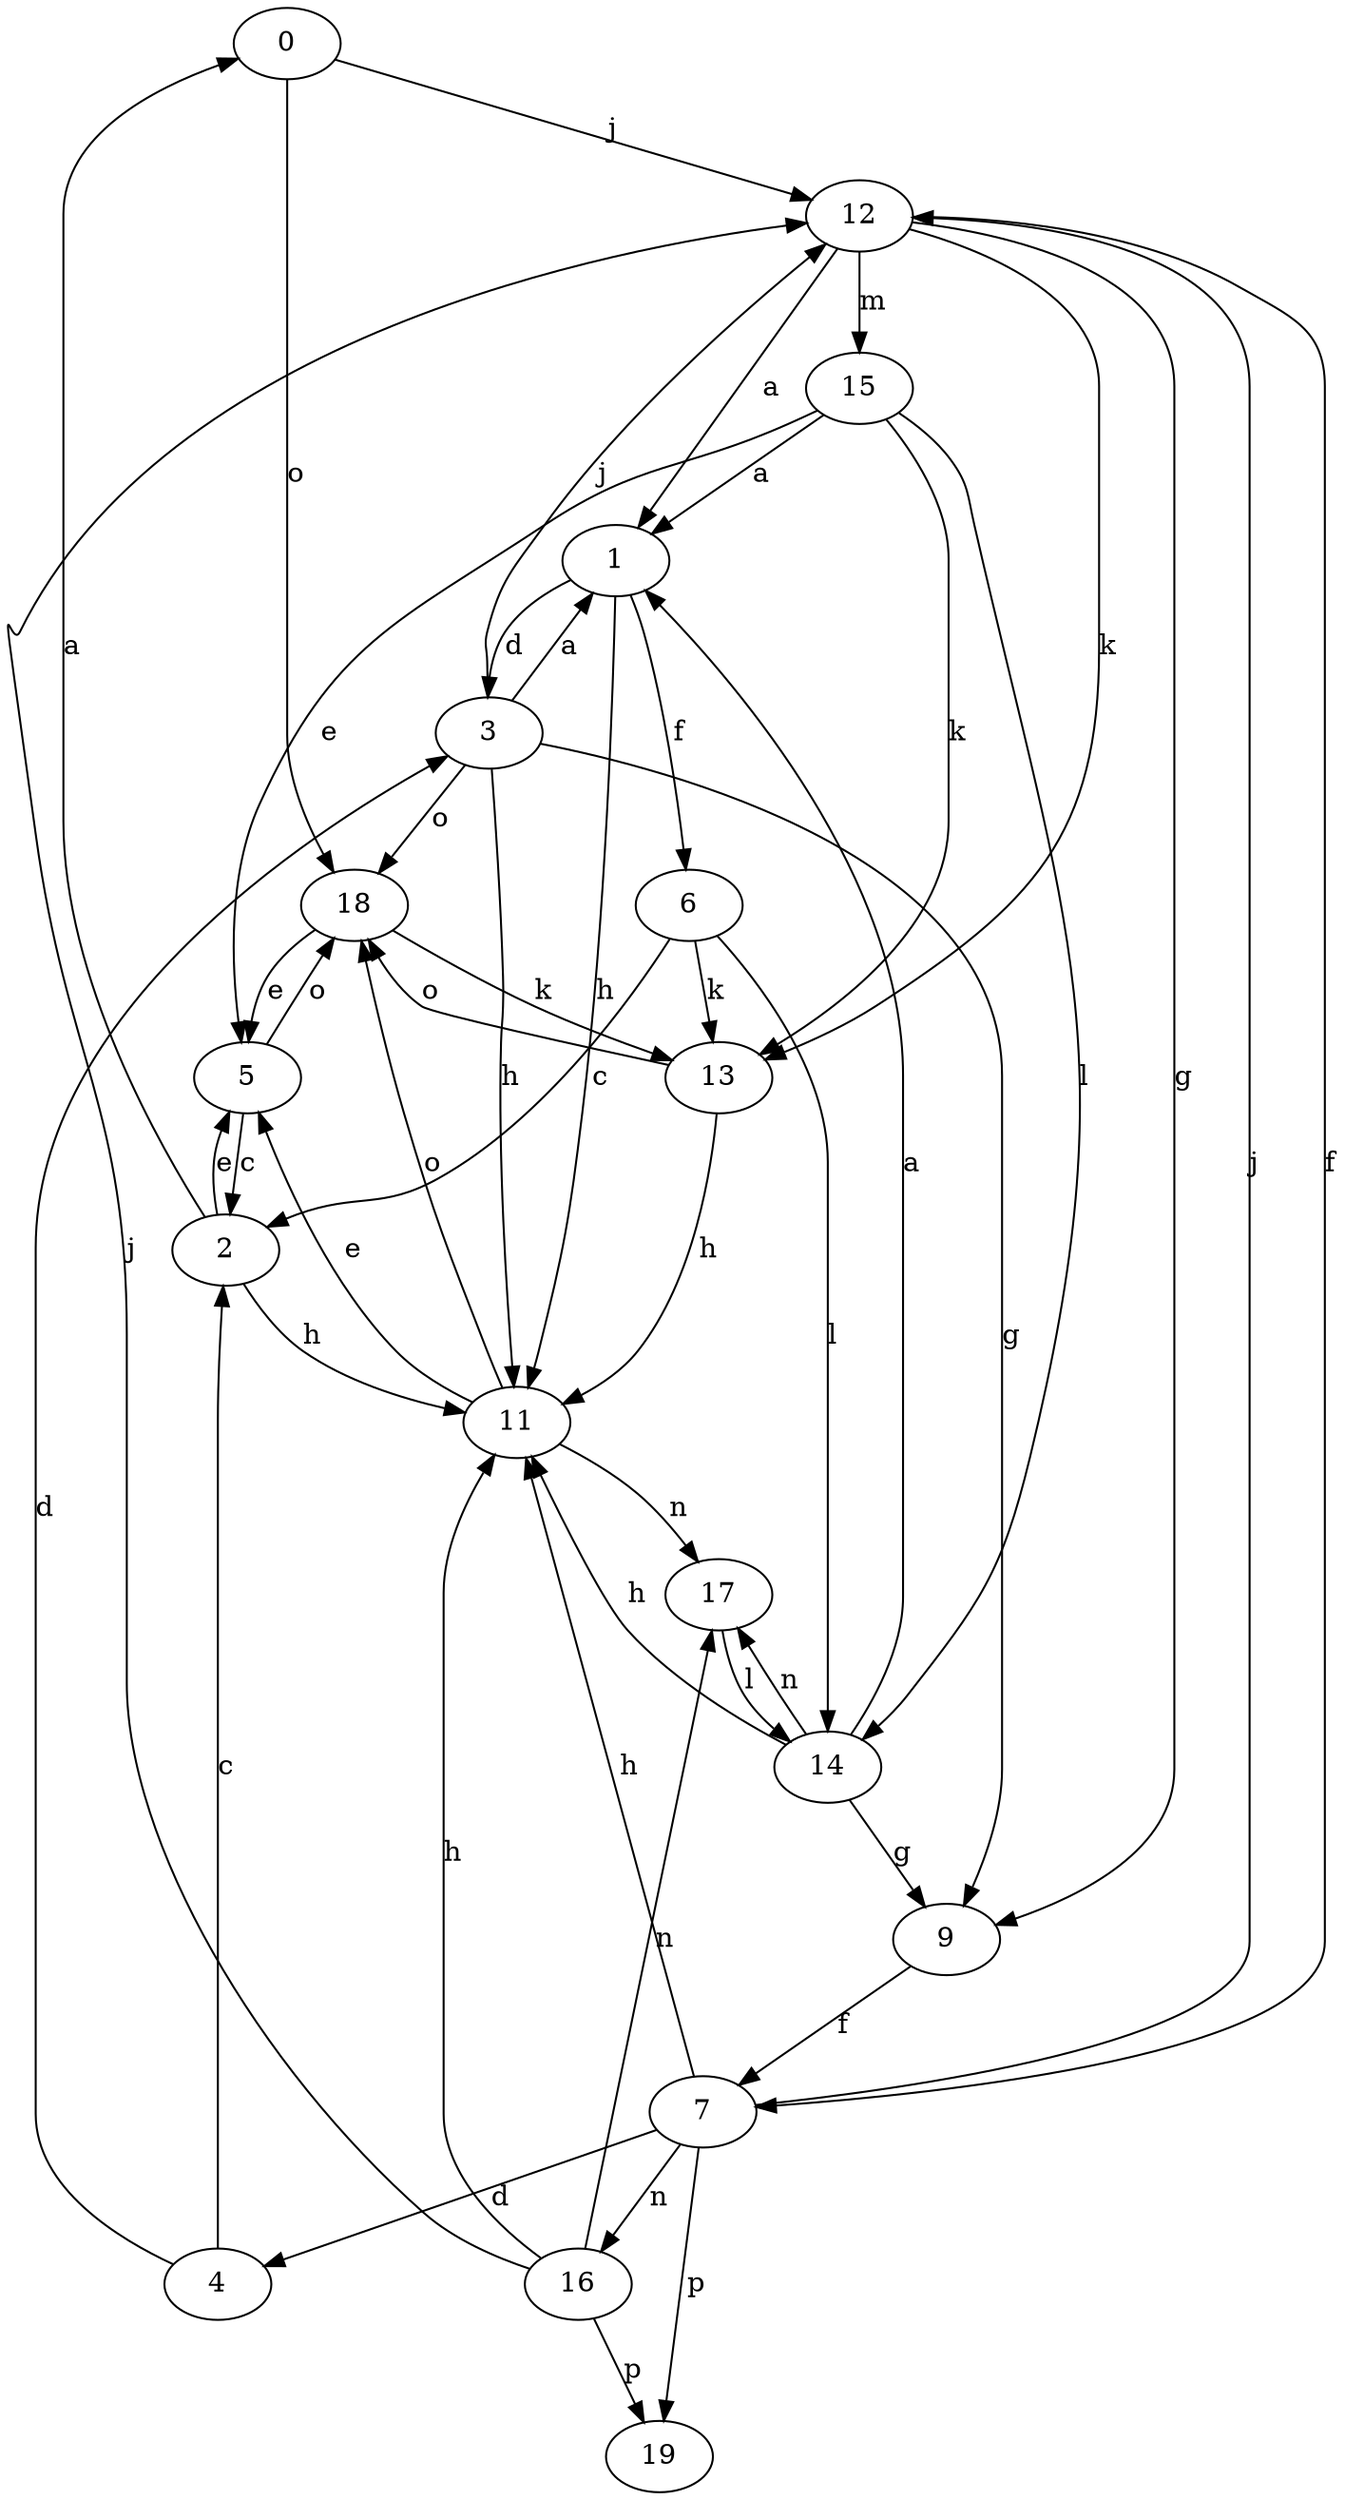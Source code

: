 strict digraph  {
0;
1;
2;
3;
4;
5;
6;
7;
9;
11;
12;
13;
14;
15;
16;
17;
18;
19;
0 -> 12  [label=j];
0 -> 18  [label=o];
1 -> 3  [label=d];
1 -> 6  [label=f];
1 -> 11  [label=h];
2 -> 0  [label=a];
2 -> 5  [label=e];
2 -> 11  [label=h];
3 -> 1  [label=a];
3 -> 9  [label=g];
3 -> 11  [label=h];
3 -> 12  [label=j];
3 -> 18  [label=o];
4 -> 2  [label=c];
4 -> 3  [label=d];
5 -> 2  [label=c];
5 -> 18  [label=o];
6 -> 2  [label=c];
6 -> 13  [label=k];
6 -> 14  [label=l];
7 -> 4  [label=d];
7 -> 11  [label=h];
7 -> 12  [label=j];
7 -> 16  [label=n];
7 -> 19  [label=p];
9 -> 7  [label=f];
11 -> 5  [label=e];
11 -> 17  [label=n];
11 -> 18  [label=o];
12 -> 1  [label=a];
12 -> 7  [label=f];
12 -> 9  [label=g];
12 -> 13  [label=k];
12 -> 15  [label=m];
13 -> 11  [label=h];
13 -> 18  [label=o];
14 -> 1  [label=a];
14 -> 9  [label=g];
14 -> 11  [label=h];
14 -> 17  [label=n];
15 -> 1  [label=a];
15 -> 5  [label=e];
15 -> 13  [label=k];
15 -> 14  [label=l];
16 -> 11  [label=h];
16 -> 12  [label=j];
16 -> 17  [label=n];
16 -> 19  [label=p];
17 -> 14  [label=l];
18 -> 5  [label=e];
18 -> 13  [label=k];
}
